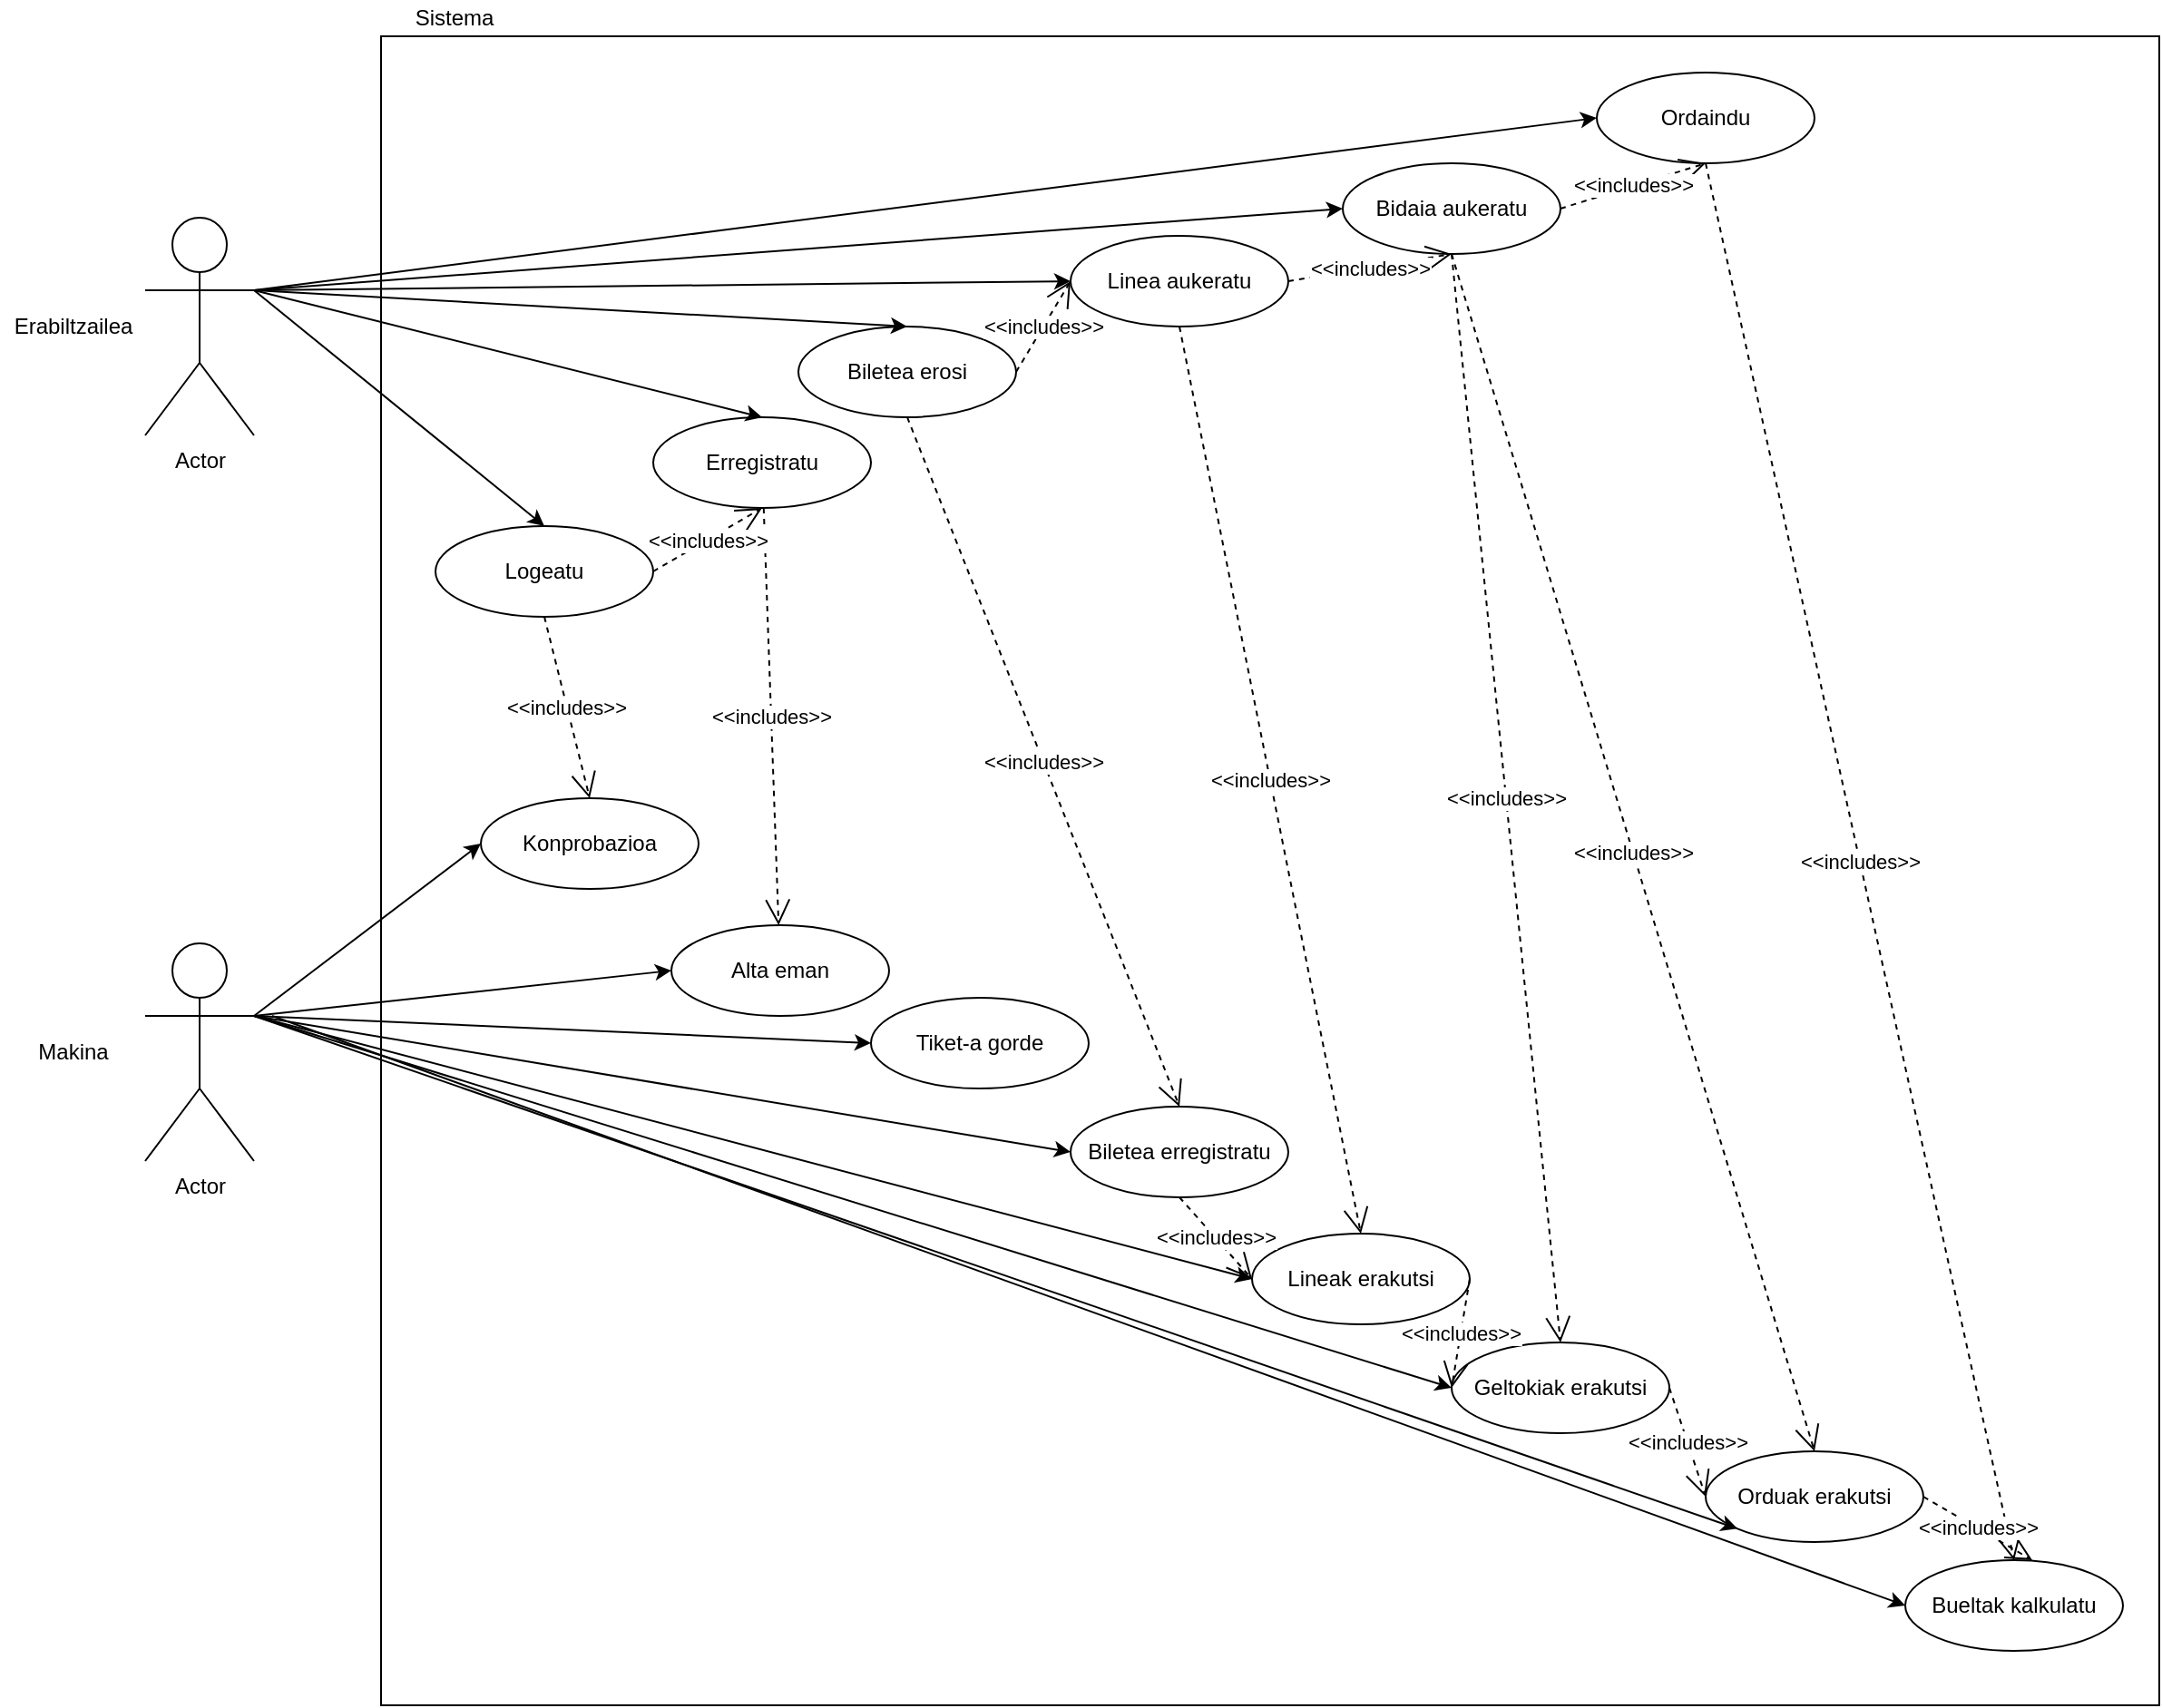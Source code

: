 <mxfile version="16.2.4" type="device"><diagram name="Page-1" id="e7e014a7-5840-1c2e-5031-d8a46d1fe8dd"><mxGraphModel dx="1014" dy="567" grid="1" gridSize="10" guides="1" tooltips="1" connect="1" arrows="1" fold="1" page="1" pageScale="1" pageWidth="1169" pageHeight="826" background="none" math="0" shadow="0"><root><mxCell id="0"/><mxCell id="1" parent="0"/><mxCell id="Ff2b-R6dkglkqntGl7kR-73" value="" style="rounded=0;whiteSpace=wrap;html=1;" vertex="1" parent="1"><mxGeometry x="350" y="30" width="980" height="920" as="geometry"/></mxCell><mxCell id="Ff2b-R6dkglkqntGl7kR-42" value="Actor" style="shape=umlActor;verticalLabelPosition=bottom;verticalAlign=top;html=1;outlineConnect=0;" vertex="1" parent="1"><mxGeometry x="220" y="130" width="60" height="120" as="geometry"/></mxCell><mxCell id="Ff2b-R6dkglkqntGl7kR-43" value="Biletea erosi" style="ellipse;whiteSpace=wrap;html=1;" vertex="1" parent="1"><mxGeometry x="580" y="190" width="120" height="50" as="geometry"/></mxCell><mxCell id="Ff2b-R6dkglkqntGl7kR-44" value="Logeatu&lt;br&gt;" style="ellipse;whiteSpace=wrap;html=1;" vertex="1" parent="1"><mxGeometry x="380" y="300" width="120" height="50" as="geometry"/></mxCell><mxCell id="Ff2b-R6dkglkqntGl7kR-47" value="Actor" style="shape=umlActor;verticalLabelPosition=bottom;verticalAlign=top;html=1;outlineConnect=0;" vertex="1" parent="1"><mxGeometry x="220" y="530" width="60" height="120" as="geometry"/></mxCell><mxCell id="Ff2b-R6dkglkqntGl7kR-48" value="Alta eman" style="ellipse;whiteSpace=wrap;html=1;" vertex="1" parent="1"><mxGeometry x="510" y="520" width="120" height="50" as="geometry"/></mxCell><mxCell id="Ff2b-R6dkglkqntGl7kR-49" value="Konprobazioa" style="ellipse;whiteSpace=wrap;html=1;" vertex="1" parent="1"><mxGeometry x="405" y="450" width="120" height="50" as="geometry"/></mxCell><mxCell id="Ff2b-R6dkglkqntGl7kR-50" value="Erregistratu" style="ellipse;whiteSpace=wrap;html=1;" vertex="1" parent="1"><mxGeometry x="500" y="240" width="120" height="50" as="geometry"/></mxCell><mxCell id="Ff2b-R6dkglkqntGl7kR-51" style="edgeStyle=orthogonalEdgeStyle;rounded=0;orthogonalLoop=1;jettySize=auto;html=1;exitX=0.5;exitY=1;exitDx=0;exitDy=0;" edge="1" parent="1" source="Ff2b-R6dkglkqntGl7kR-44" target="Ff2b-R6dkglkqntGl7kR-44"><mxGeometry relative="1" as="geometry"/></mxCell><mxCell id="Ff2b-R6dkglkqntGl7kR-52" value="Lineak erakutsi" style="ellipse;whiteSpace=wrap;html=1;" vertex="1" parent="1"><mxGeometry x="830" y="690" width="120" height="50" as="geometry"/></mxCell><mxCell id="Ff2b-R6dkglkqntGl7kR-53" value="Geltokiak erakutsi" style="ellipse;whiteSpace=wrap;html=1;" vertex="1" parent="1"><mxGeometry x="940" y="750" width="120" height="50" as="geometry"/></mxCell><mxCell id="Ff2b-R6dkglkqntGl7kR-54" value="Linea aukeratu" style="ellipse;whiteSpace=wrap;html=1;" vertex="1" parent="1"><mxGeometry x="730" y="140" width="120" height="50" as="geometry"/></mxCell><mxCell id="Ff2b-R6dkglkqntGl7kR-55" value="Bidaia aukeratu" style="ellipse;whiteSpace=wrap;html=1;" vertex="1" parent="1"><mxGeometry x="880" y="100" width="120" height="50" as="geometry"/></mxCell><mxCell id="Ff2b-R6dkglkqntGl7kR-56" value="Orduak erakutsi" style="ellipse;whiteSpace=wrap;html=1;" vertex="1" parent="1"><mxGeometry x="1080" y="810" width="120" height="50" as="geometry"/></mxCell><mxCell id="Ff2b-R6dkglkqntGl7kR-57" value="Ordaindu" style="ellipse;whiteSpace=wrap;html=1;" vertex="1" parent="1"><mxGeometry x="1020" y="50" width="120" height="50" as="geometry"/></mxCell><mxCell id="Ff2b-R6dkglkqntGl7kR-58" value="Biletea erregistratu" style="ellipse;whiteSpace=wrap;html=1;" vertex="1" parent="1"><mxGeometry x="730" y="620" width="120" height="50" as="geometry"/></mxCell><mxCell id="Ff2b-R6dkglkqntGl7kR-59" value="Tiket-a gorde" style="ellipse;whiteSpace=wrap;html=1;" vertex="1" parent="1"><mxGeometry x="620" y="560" width="120" height="50" as="geometry"/></mxCell><mxCell id="Ff2b-R6dkglkqntGl7kR-60" value="Bueltak kalkulatu" style="ellipse;whiteSpace=wrap;html=1;" vertex="1" parent="1"><mxGeometry x="1190" y="870" width="120" height="50" as="geometry"/></mxCell><mxCell id="Ff2b-R6dkglkqntGl7kR-64" value="&amp;lt;&amp;lt;includes&amp;gt;&amp;gt;" style="endArrow=open;endSize=12;dashed=1;html=1;rounded=0;entryX=0.5;entryY=0;entryDx=0;entryDy=0;exitX=0.5;exitY=1;exitDx=0;exitDy=0;" edge="1" parent="1" source="Ff2b-R6dkglkqntGl7kR-43" target="Ff2b-R6dkglkqntGl7kR-58"><mxGeometry width="160" relative="1" as="geometry"><mxPoint x="700" y="168.67" as="sourcePoint"/><mxPoint x="860" y="168.67" as="targetPoint"/></mxGeometry></mxCell><mxCell id="Ff2b-R6dkglkqntGl7kR-65" value="&amp;lt;&amp;lt;includes&amp;gt;&amp;gt;" style="endArrow=open;endSize=12;dashed=1;html=1;rounded=0;entryX=0.5;entryY=0;entryDx=0;entryDy=0;exitX=0.5;exitY=1;exitDx=0;exitDy=0;" edge="1" parent="1" source="Ff2b-R6dkglkqntGl7kR-54" target="Ff2b-R6dkglkqntGl7kR-52"><mxGeometry width="160" relative="1" as="geometry"><mxPoint x="840" y="169" as="sourcePoint"/><mxPoint x="830" y="420" as="targetPoint"/></mxGeometry></mxCell><mxCell id="Ff2b-R6dkglkqntGl7kR-66" value="&amp;lt;&amp;lt;includes&amp;gt;&amp;gt;" style="endArrow=open;endSize=12;dashed=1;html=1;rounded=0;entryX=0.5;entryY=0;entryDx=0;entryDy=0;exitX=0.5;exitY=1;exitDx=0;exitDy=0;" edge="1" parent="1" source="Ff2b-R6dkglkqntGl7kR-55" target="Ff2b-R6dkglkqntGl7kR-53"><mxGeometry width="160" relative="1" as="geometry"><mxPoint x="990" y="168.67" as="sourcePoint"/><mxPoint x="930" y="470" as="targetPoint"/></mxGeometry></mxCell><mxCell id="Ff2b-R6dkglkqntGl7kR-67" value="&amp;lt;&amp;lt;includes&amp;gt;&amp;gt;" style="endArrow=open;endSize=12;dashed=1;html=1;rounded=0;entryX=0.5;entryY=0;entryDx=0;entryDy=0;exitX=0.5;exitY=1;exitDx=0;exitDy=0;" edge="1" parent="1" source="Ff2b-R6dkglkqntGl7kR-55" target="Ff2b-R6dkglkqntGl7kR-56"><mxGeometry width="160" relative="1" as="geometry"><mxPoint x="990" y="168.67" as="sourcePoint"/><mxPoint x="870" y="420" as="targetPoint"/></mxGeometry></mxCell><mxCell id="Ff2b-R6dkglkqntGl7kR-68" value="&amp;lt;&amp;lt;includes&amp;gt;&amp;gt;" style="endArrow=open;endSize=12;dashed=1;html=1;rounded=0;entryX=0.5;entryY=0;entryDx=0;entryDy=0;exitX=0.5;exitY=1;exitDx=0;exitDy=0;" edge="1" parent="1" source="Ff2b-R6dkglkqntGl7kR-57" target="Ff2b-R6dkglkqntGl7kR-60"><mxGeometry width="160" relative="1" as="geometry"><mxPoint x="1140" y="168.67" as="sourcePoint"/><mxPoint x="1130" y="470" as="targetPoint"/></mxGeometry></mxCell><mxCell id="Ff2b-R6dkglkqntGl7kR-70" value="&amp;lt;&amp;lt;includes&amp;gt;&amp;gt;" style="endArrow=open;endSize=12;dashed=1;html=1;rounded=0;" edge="1" parent="1" source="Ff2b-R6dkglkqntGl7kR-50" target="Ff2b-R6dkglkqntGl7kR-48"><mxGeometry width="160" relative="1" as="geometry"><mxPoint x="510" y="130.0" as="sourcePoint"/><mxPoint x="500" y="381.33" as="targetPoint"/></mxGeometry></mxCell><mxCell id="Ff2b-R6dkglkqntGl7kR-71" value="&amp;lt;&amp;lt;includes&amp;gt;&amp;gt;" style="endArrow=open;endSize=12;dashed=1;html=1;rounded=0;entryX=0.5;entryY=0;entryDx=0;entryDy=0;exitX=0.5;exitY=1;exitDx=0;exitDy=0;" edge="1" parent="1" source="Ff2b-R6dkglkqntGl7kR-44" target="Ff2b-R6dkglkqntGl7kR-49"><mxGeometry width="160" relative="1" as="geometry"><mxPoint x="570" y="230" as="sourcePoint"/><mxPoint x="560.442" y="770.001" as="targetPoint"/></mxGeometry></mxCell><mxCell id="Ff2b-R6dkglkqntGl7kR-72" value="&amp;lt;&amp;lt;includes&amp;gt;&amp;gt;" style="endArrow=open;endSize=12;dashed=1;html=1;rounded=0;exitX=1;exitY=0.5;exitDx=0;exitDy=0;entryX=0.5;entryY=1;entryDx=0;entryDy=0;" edge="1" parent="1" source="Ff2b-R6dkglkqntGl7kR-44" target="Ff2b-R6dkglkqntGl7kR-50"><mxGeometry width="160" relative="1" as="geometry"><mxPoint x="570" y="230" as="sourcePoint"/><mxPoint x="510" y="130" as="targetPoint"/></mxGeometry></mxCell><mxCell id="Ff2b-R6dkglkqntGl7kR-77" value="&amp;lt;&amp;lt;includes&amp;gt;&amp;gt;" style="endArrow=open;endSize=12;dashed=1;html=1;rounded=0;exitX=1;exitY=0.5;exitDx=0;exitDy=0;entryX=0;entryY=0.5;entryDx=0;entryDy=0;" edge="1" parent="1" source="Ff2b-R6dkglkqntGl7kR-43" target="Ff2b-R6dkglkqntGl7kR-54"><mxGeometry width="160" relative="1" as="geometry"><mxPoint x="640" y="110" as="sourcePoint"/><mxPoint x="750" y="90" as="targetPoint"/></mxGeometry></mxCell><mxCell id="Ff2b-R6dkglkqntGl7kR-78" value="&amp;lt;&amp;lt;includes&amp;gt;&amp;gt;" style="endArrow=open;endSize=12;dashed=1;html=1;rounded=0;exitX=1;exitY=0.5;exitDx=0;exitDy=0;entryX=0.5;entryY=1;entryDx=0;entryDy=0;" edge="1" parent="1" source="Ff2b-R6dkglkqntGl7kR-54" target="Ff2b-R6dkglkqntGl7kR-55"><mxGeometry width="160" relative="1" as="geometry"><mxPoint x="800" y="120" as="sourcePoint"/><mxPoint x="950" y="120" as="targetPoint"/></mxGeometry></mxCell><mxCell id="Ff2b-R6dkglkqntGl7kR-79" value="&amp;lt;&amp;lt;includes&amp;gt;&amp;gt;" style="endArrow=open;endSize=12;dashed=1;html=1;rounded=0;entryX=0.5;entryY=1;entryDx=0;entryDy=0;exitX=1;exitY=0.5;exitDx=0;exitDy=0;" edge="1" parent="1" source="Ff2b-R6dkglkqntGl7kR-55" target="Ff2b-R6dkglkqntGl7kR-57"><mxGeometry width="160" relative="1" as="geometry"><mxPoint x="940" y="160" as="sourcePoint"/><mxPoint x="1060" y="150" as="targetPoint"/></mxGeometry></mxCell><mxCell id="Ff2b-R6dkglkqntGl7kR-80" value="&amp;lt;&amp;lt;includes&amp;gt;&amp;gt;" style="endArrow=open;endSize=12;dashed=1;html=1;rounded=0;exitX=0.5;exitY=1;exitDx=0;exitDy=0;entryX=0;entryY=0.5;entryDx=0;entryDy=0;" edge="1" parent="1" source="Ff2b-R6dkglkqntGl7kR-58" target="Ff2b-R6dkglkqntGl7kR-52"><mxGeometry width="160" relative="1" as="geometry"><mxPoint x="780" y="670" as="sourcePoint"/><mxPoint x="850" y="675" as="targetPoint"/></mxGeometry></mxCell><mxCell id="Ff2b-R6dkglkqntGl7kR-81" value="&amp;lt;&amp;lt;includes&amp;gt;&amp;gt;" style="endArrow=open;endSize=12;dashed=1;html=1;rounded=0;exitX=1;exitY=0.5;exitDx=0;exitDy=0;entryX=0;entryY=0.5;entryDx=0;entryDy=0;" edge="1" parent="1" source="Ff2b-R6dkglkqntGl7kR-52" target="Ff2b-R6dkglkqntGl7kR-53"><mxGeometry width="160" relative="1" as="geometry"><mxPoint x="910" y="650" as="sourcePoint"/><mxPoint x="1000" y="780" as="targetPoint"/></mxGeometry></mxCell><mxCell id="Ff2b-R6dkglkqntGl7kR-82" value="&amp;lt;&amp;lt;includes&amp;gt;&amp;gt;" style="endArrow=open;endSize=12;dashed=1;html=1;rounded=0;entryX=0;entryY=0.5;entryDx=0;entryDy=0;exitX=1;exitY=0.5;exitDx=0;exitDy=0;" edge="1" parent="1" source="Ff2b-R6dkglkqntGl7kR-53" target="Ff2b-R6dkglkqntGl7kR-56"><mxGeometry width="160" relative="1" as="geometry"><mxPoint x="1000" y="780" as="sourcePoint"/><mxPoint x="1100" y="620" as="targetPoint"/></mxGeometry></mxCell><mxCell id="Ff2b-R6dkglkqntGl7kR-83" value="&amp;lt;&amp;lt;includes&amp;gt;&amp;gt;" style="endArrow=open;endSize=12;dashed=1;html=1;rounded=0;exitX=1;exitY=0.5;exitDx=0;exitDy=0;" edge="1" parent="1" source="Ff2b-R6dkglkqntGl7kR-56"><mxGeometry width="160" relative="1" as="geometry"><mxPoint x="1110" y="660" as="sourcePoint"/><mxPoint x="1260" y="870" as="targetPoint"/></mxGeometry></mxCell><mxCell id="Ff2b-R6dkglkqntGl7kR-84" value="" style="endArrow=classic;html=1;rounded=0;exitX=1;exitY=0.333;exitDx=0;exitDy=0;exitPerimeter=0;entryX=0.5;entryY=0;entryDx=0;entryDy=0;" edge="1" parent="1" source="Ff2b-R6dkglkqntGl7kR-42" target="Ff2b-R6dkglkqntGl7kR-44"><mxGeometry width="50" height="50" relative="1" as="geometry"><mxPoint x="760" y="270" as="sourcePoint"/><mxPoint x="810" y="220" as="targetPoint"/></mxGeometry></mxCell><mxCell id="Ff2b-R6dkglkqntGl7kR-85" value="" style="endArrow=classic;html=1;rounded=0;exitX=1;exitY=0.333;exitDx=0;exitDy=0;exitPerimeter=0;entryX=0.5;entryY=0;entryDx=0;entryDy=0;" edge="1" parent="1" source="Ff2b-R6dkglkqntGl7kR-42" target="Ff2b-R6dkglkqntGl7kR-50"><mxGeometry width="50" height="50" relative="1" as="geometry"><mxPoint x="320" y="140" as="sourcePoint"/><mxPoint x="480" y="270" as="targetPoint"/></mxGeometry></mxCell><mxCell id="Ff2b-R6dkglkqntGl7kR-86" value="" style="endArrow=classic;html=1;rounded=0;exitX=1;exitY=0.333;exitDx=0;exitDy=0;exitPerimeter=0;entryX=0.5;entryY=0;entryDx=0;entryDy=0;" edge="1" parent="1" target="Ff2b-R6dkglkqntGl7kR-43"><mxGeometry width="50" height="50" relative="1" as="geometry"><mxPoint x="280" y="170" as="sourcePoint"/><mxPoint x="560" y="240" as="targetPoint"/></mxGeometry></mxCell><mxCell id="Ff2b-R6dkglkqntGl7kR-87" value="" style="endArrow=classic;html=1;rounded=0;exitX=1;exitY=0.333;exitDx=0;exitDy=0;exitPerimeter=0;" edge="1" parent="1"><mxGeometry width="50" height="50" relative="1" as="geometry"><mxPoint x="280" y="170" as="sourcePoint"/><mxPoint x="730" y="165" as="targetPoint"/></mxGeometry></mxCell><mxCell id="Ff2b-R6dkglkqntGl7kR-88" value="" style="endArrow=classic;html=1;rounded=0;entryX=0;entryY=0.5;entryDx=0;entryDy=0;" edge="1" parent="1" target="Ff2b-R6dkglkqntGl7kR-55"><mxGeometry width="50" height="50" relative="1" as="geometry"><mxPoint x="280" y="170" as="sourcePoint"/><mxPoint x="740" y="160" as="targetPoint"/></mxGeometry></mxCell><mxCell id="Ff2b-R6dkglkqntGl7kR-91" value="" style="endArrow=classic;html=1;rounded=0;entryX=0;entryY=0.5;entryDx=0;entryDy=0;" edge="1" parent="1" target="Ff2b-R6dkglkqntGl7kR-57"><mxGeometry width="50" height="50" relative="1" as="geometry"><mxPoint x="280" y="170" as="sourcePoint"/><mxPoint x="890" y="65" as="targetPoint"/></mxGeometry></mxCell><mxCell id="Ff2b-R6dkglkqntGl7kR-92" value="" style="endArrow=classic;html=1;rounded=0;exitX=1;exitY=0.333;exitDx=0;exitDy=0;exitPerimeter=0;entryX=0;entryY=0.5;entryDx=0;entryDy=0;" edge="1" parent="1" target="Ff2b-R6dkglkqntGl7kR-49"><mxGeometry width="50" height="50" relative="1" as="geometry"><mxPoint x="280" y="570" as="sourcePoint"/><mxPoint x="440" y="700" as="targetPoint"/></mxGeometry></mxCell><mxCell id="Ff2b-R6dkglkqntGl7kR-93" value="" style="endArrow=classic;html=1;rounded=0;entryX=0;entryY=0.5;entryDx=0;entryDy=0;" edge="1" parent="1" target="Ff2b-R6dkglkqntGl7kR-48"><mxGeometry width="50" height="50" relative="1" as="geometry"><mxPoint x="280" y="570" as="sourcePoint"/><mxPoint x="430" y="607.5" as="targetPoint"/></mxGeometry></mxCell><mxCell id="Ff2b-R6dkglkqntGl7kR-94" value="" style="endArrow=classic;html=1;rounded=0;entryX=0;entryY=0.5;entryDx=0;entryDy=0;exitX=1;exitY=0.333;exitDx=0;exitDy=0;exitPerimeter=0;" edge="1" parent="1" source="Ff2b-R6dkglkqntGl7kR-47" target="Ff2b-R6dkglkqntGl7kR-59"><mxGeometry width="50" height="50" relative="1" as="geometry"><mxPoint x="300" y="605" as="sourcePoint"/><mxPoint x="520" y="590" as="targetPoint"/></mxGeometry></mxCell><mxCell id="Ff2b-R6dkglkqntGl7kR-95" value="" style="endArrow=classic;html=1;rounded=0;entryX=0;entryY=0.5;entryDx=0;entryDy=0;exitX=1;exitY=0.333;exitDx=0;exitDy=0;exitPerimeter=0;" edge="1" parent="1" source="Ff2b-R6dkglkqntGl7kR-47" target="Ff2b-R6dkglkqntGl7kR-58"><mxGeometry width="50" height="50" relative="1" as="geometry"><mxPoint x="550" y="615" as="sourcePoint"/><mxPoint x="650" y="660" as="targetPoint"/></mxGeometry></mxCell><mxCell id="Ff2b-R6dkglkqntGl7kR-96" value="" style="endArrow=classic;html=1;rounded=0;exitX=1;exitY=0.333;exitDx=0;exitDy=0;exitPerimeter=0;entryX=0;entryY=0.5;entryDx=0;entryDy=0;" edge="1" parent="1" source="Ff2b-R6dkglkqntGl7kR-47" target="Ff2b-R6dkglkqntGl7kR-52"><mxGeometry width="50" height="50" relative="1" as="geometry"><mxPoint x="370" y="725" as="sourcePoint"/><mxPoint x="710" y="570" as="targetPoint"/></mxGeometry></mxCell><mxCell id="Ff2b-R6dkglkqntGl7kR-97" value="" style="endArrow=classic;html=1;rounded=0;exitX=1;exitY=0.333;exitDx=0;exitDy=0;exitPerimeter=0;entryX=0;entryY=0.5;entryDx=0;entryDy=0;" edge="1" parent="1" source="Ff2b-R6dkglkqntGl7kR-47" target="Ff2b-R6dkglkqntGl7kR-53"><mxGeometry width="50" height="50" relative="1" as="geometry"><mxPoint x="320" y="670" as="sourcePoint"/><mxPoint x="870" y="815" as="targetPoint"/></mxGeometry></mxCell><mxCell id="Ff2b-R6dkglkqntGl7kR-98" value="" style="endArrow=classic;html=1;rounded=0;entryX=0;entryY=1;entryDx=0;entryDy=0;" edge="1" parent="1" target="Ff2b-R6dkglkqntGl7kR-56"><mxGeometry width="50" height="50" relative="1" as="geometry"><mxPoint x="280" y="570" as="sourcePoint"/><mxPoint x="1090" y="830" as="targetPoint"/></mxGeometry></mxCell><mxCell id="Ff2b-R6dkglkqntGl7kR-99" value="" style="endArrow=classic;html=1;rounded=0;entryX=0;entryY=0.5;entryDx=0;entryDy=0;" edge="1" parent="1" target="Ff2b-R6dkglkqntGl7kR-60"><mxGeometry width="50" height="50" relative="1" as="geometry"><mxPoint x="290" y="570" as="sourcePoint"/><mxPoint x="1116.717" y="892.313" as="targetPoint"/></mxGeometry></mxCell><mxCell id="Ff2b-R6dkglkqntGl7kR-100" value="Erabiltzailea" style="text;html=1;align=center;verticalAlign=middle;resizable=0;points=[];autosize=1;strokeColor=none;fillColor=none;" vertex="1" parent="1"><mxGeometry x="140" y="180" width="80" height="20" as="geometry"/></mxCell><mxCell id="Ff2b-R6dkglkqntGl7kR-101" value="Makina" style="text;html=1;align=center;verticalAlign=middle;resizable=0;points=[];autosize=1;strokeColor=none;fillColor=none;" vertex="1" parent="1"><mxGeometry x="155" y="580" width="50" height="20" as="geometry"/></mxCell><mxCell id="Ff2b-R6dkglkqntGl7kR-102" value="Sistema" style="text;html=1;align=center;verticalAlign=middle;resizable=0;points=[];autosize=1;strokeColor=none;fillColor=none;" vertex="1" parent="1"><mxGeometry x="360" y="10" width="60" height="20" as="geometry"/></mxCell></root></mxGraphModel></diagram></mxfile>